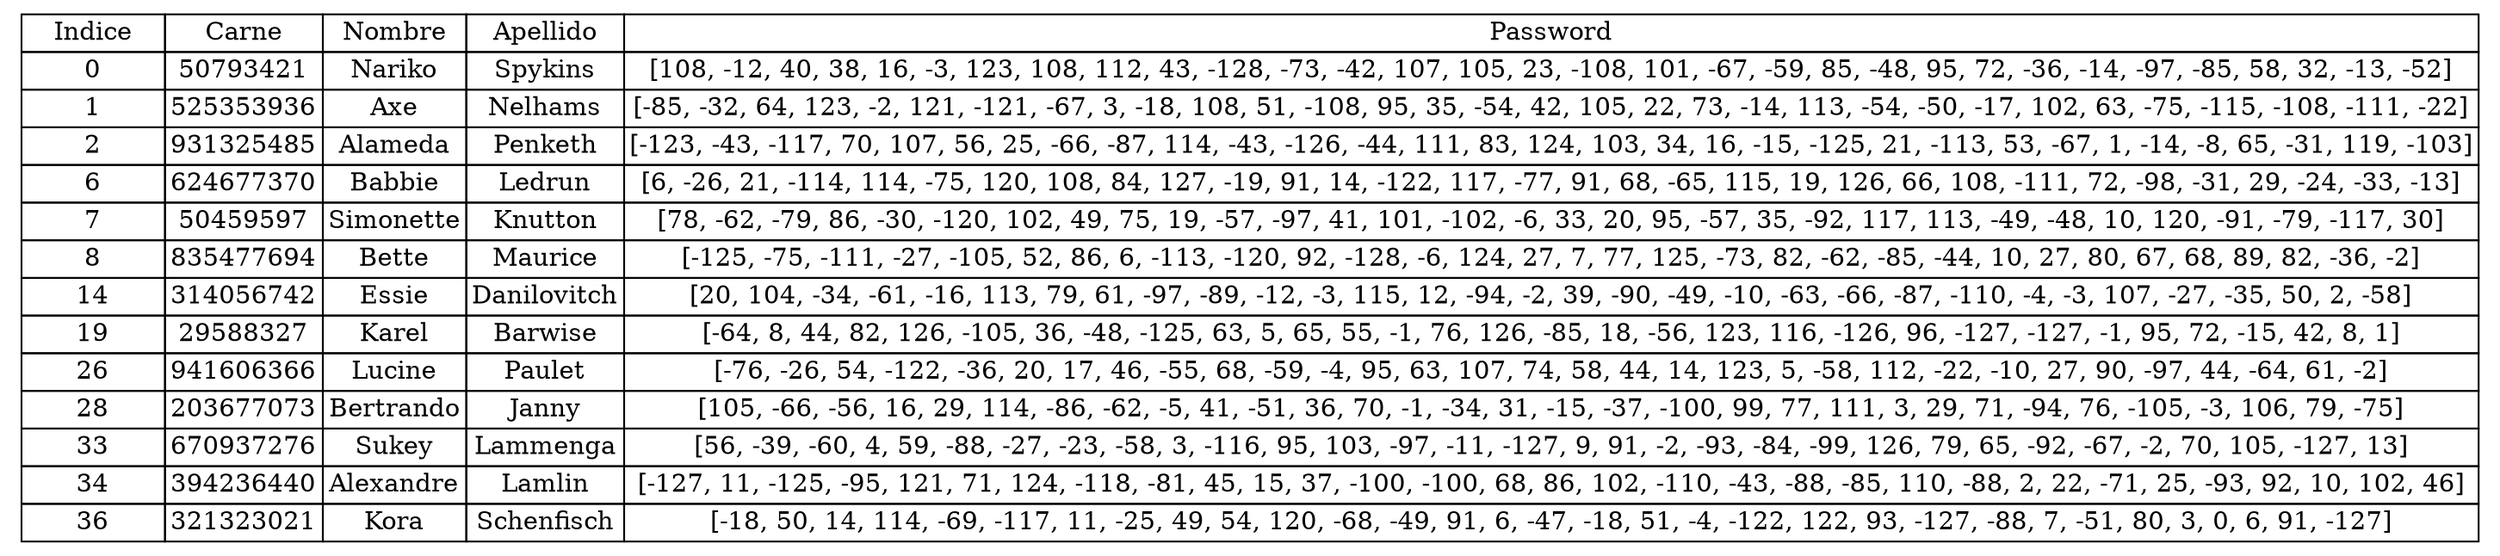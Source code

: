 digraph G
{
    rankdir = TB;
    dpi=300;
    
    node1
    [
        shape = none
        label = <<table border="0" cellspacing="0">
        <tr><td border="1" width="80">Indice</td>        <td border="1" width="80">Carne</td>        <td border="1" width="80">Nombre</td>        <td border="1" width="80">Apellido</td>        <td border="1" width="80">Password</td>        </tr>      <tr>
<td border="1" width="80">0</td>
      <td border="1" width="80">50793421</td>
      <td border="1" width="80">Nariko</td>
      <td border="1" width="80">Spykins</td>
      <td border="1" width="80">[108, -12, 40, 38, 16, -3, 123, 108, 112, 43, -128, -73, -42, 107, 105, 23, -108, 101, -67, -59, 85, -48, 95, 72, -36, -14, -97, -85, 58, 32, -13, -52]</td>
</tr>
      <tr>
<td border="1" width="80">1</td>
      <td border="1" width="80">525353936</td>
      <td border="1" width="80">Axe</td>
      <td border="1" width="80">Nelhams</td>
      <td border="1" width="80">[-85, -32, 64, 123, -2, 121, -121, -67, 3, -18, 108, 51, -108, 95, 35, -54, 42, 105, 22, 73, -14, 113, -54, -50, -17, 102, 63, -75, -115, -108, -111, -22]</td>
</tr>
      <tr>
<td border="1" width="80">2</td>
      <td border="1" width="80">931325485</td>
      <td border="1" width="80">Alameda</td>
      <td border="1" width="80">Penketh</td>
      <td border="1" width="80">[-123, -43, -117, 70, 107, 56, 25, -66, -87, 114, -43, -126, -44, 111, 83, 124, 103, 34, 16, -15, -125, 21, -113, 53, -67, 1, -14, -8, 65, -31, 119, -103]</td>
</tr>
      <tr>
<td border="1" width="80">6</td>
      <td border="1" width="80">624677370</td>
      <td border="1" width="80">Babbie</td>
      <td border="1" width="80">Ledrun</td>
      <td border="1" width="80">[6, -26, 21, -114, 114, -75, 120, 108, 84, 127, -19, 91, 14, -122, 117, -77, 91, 68, -65, 115, 19, 126, 66, 108, -111, 72, -98, -31, 29, -24, -33, -13]</td>
</tr>
      <tr>
<td border="1" width="80">7</td>
      <td border="1" width="80">50459597</td>
      <td border="1" width="80">Simonette</td>
      <td border="1" width="80">Knutton</td>
      <td border="1" width="80">[78, -62, -79, 86, -30, -120, 102, 49, 75, 19, -57, -97, 41, 101, -102, -6, 33, 20, 95, -57, 35, -92, 117, 113, -49, -48, 10, 120, -91, -79, -117, 30]</td>
</tr>
      <tr>
<td border="1" width="80">8</td>
      <td border="1" width="80">835477694</td>
      <td border="1" width="80">Bette</td>
      <td border="1" width="80">Maurice</td>
      <td border="1" width="80">[-125, -75, -111, -27, -105, 52, 86, 6, -113, -120, 92, -128, -6, 124, 27, 7, 77, 125, -73, 82, -62, -85, -44, 10, 27, 80, 67, 68, 89, 82, -36, -2]</td>
</tr>
      <tr>
<td border="1" width="80">14</td>
      <td border="1" width="80">314056742</td>
      <td border="1" width="80">Essie</td>
      <td border="1" width="80">Danilovitch</td>
      <td border="1" width="80">[20, 104, -34, -61, -16, 113, 79, 61, -97, -89, -12, -3, 115, 12, -94, -2, 39, -90, -49, -10, -63, -66, -87, -110, -4, -3, 107, -27, -35, 50, 2, -58]</td>
</tr>
      <tr>
<td border="1" width="80">19</td>
      <td border="1" width="80">29588327</td>
      <td border="1" width="80">Karel</td>
      <td border="1" width="80">Barwise</td>
      <td border="1" width="80">[-64, 8, 44, 82, 126, -105, 36, -48, -125, 63, 5, 65, 55, -1, 76, 126, -85, 18, -56, 123, 116, -126, 96, -127, -127, -1, 95, 72, -15, 42, 8, 1]</td>
</tr>
      <tr>
<td border="1" width="80">26</td>
      <td border="1" width="80">941606366</td>
      <td border="1" width="80">Lucine</td>
      <td border="1" width="80">Paulet</td>
      <td border="1" width="80">[-76, -26, 54, -122, -36, 20, 17, 46, -55, 68, -59, -4, 95, 63, 107, 74, 58, 44, 14, 123, 5, -58, 112, -22, -10, 27, 90, -97, 44, -64, 61, -2]</td>
</tr>
      <tr>
<td border="1" width="80">28</td>
      <td border="1" width="80">203677073</td>
      <td border="1" width="80">Bertrando</td>
      <td border="1" width="80">Janny</td>
      <td border="1" width="80">[105, -66, -56, 16, 29, 114, -86, -62, -5, 41, -51, 36, 70, -1, -34, 31, -15, -37, -100, 99, 77, 111, 3, 29, 71, -94, 76, -105, -3, 106, 79, -75]</td>
</tr>
      <tr>
<td border="1" width="80">33</td>
      <td border="1" width="80">670937276</td>
      <td border="1" width="80">Sukey</td>
      <td border="1" width="80">Lammenga</td>
      <td border="1" width="80">[56, -39, -60, 4, 59, -88, -27, -23, -58, 3, -116, 95, 103, -97, -11, -127, 9, 91, -2, -93, -84, -99, 126, 79, 65, -92, -67, -2, 70, 105, -127, 13]</td>
</tr>
      <tr>
<td border="1" width="80">34</td>
      <td border="1" width="80">394236440</td>
      <td border="1" width="80">Alexandre</td>
      <td border="1" width="80">Lamlin</td>
      <td border="1" width="80">[-127, 11, -125, -95, 121, 71, 124, -118, -81, 45, 15, 37, -100, -100, 68, 86, 102, -110, -43, -88, -85, 110, -88, 2, 22, -71, 25, -93, 92, 10, 102, 46]</td>
</tr>
      <tr>
<td border="1" width="80">36</td>
      <td border="1" width="80">321323021</td>
      <td border="1" width="80">Kora</td>
      <td border="1" width="80">Schenfisch</td>
      <td border="1" width="80">[-18, 50, 14, 114, -69, -117, 11, -25, 49, 54, 120, -68, -49, 91, 6, -47, -18, 51, -4, -122, 122, 93, -127, -88, 7, -51, 80, 3, 0, 6, 91, -127]</td>
</tr>
                </table>>
    ]
}